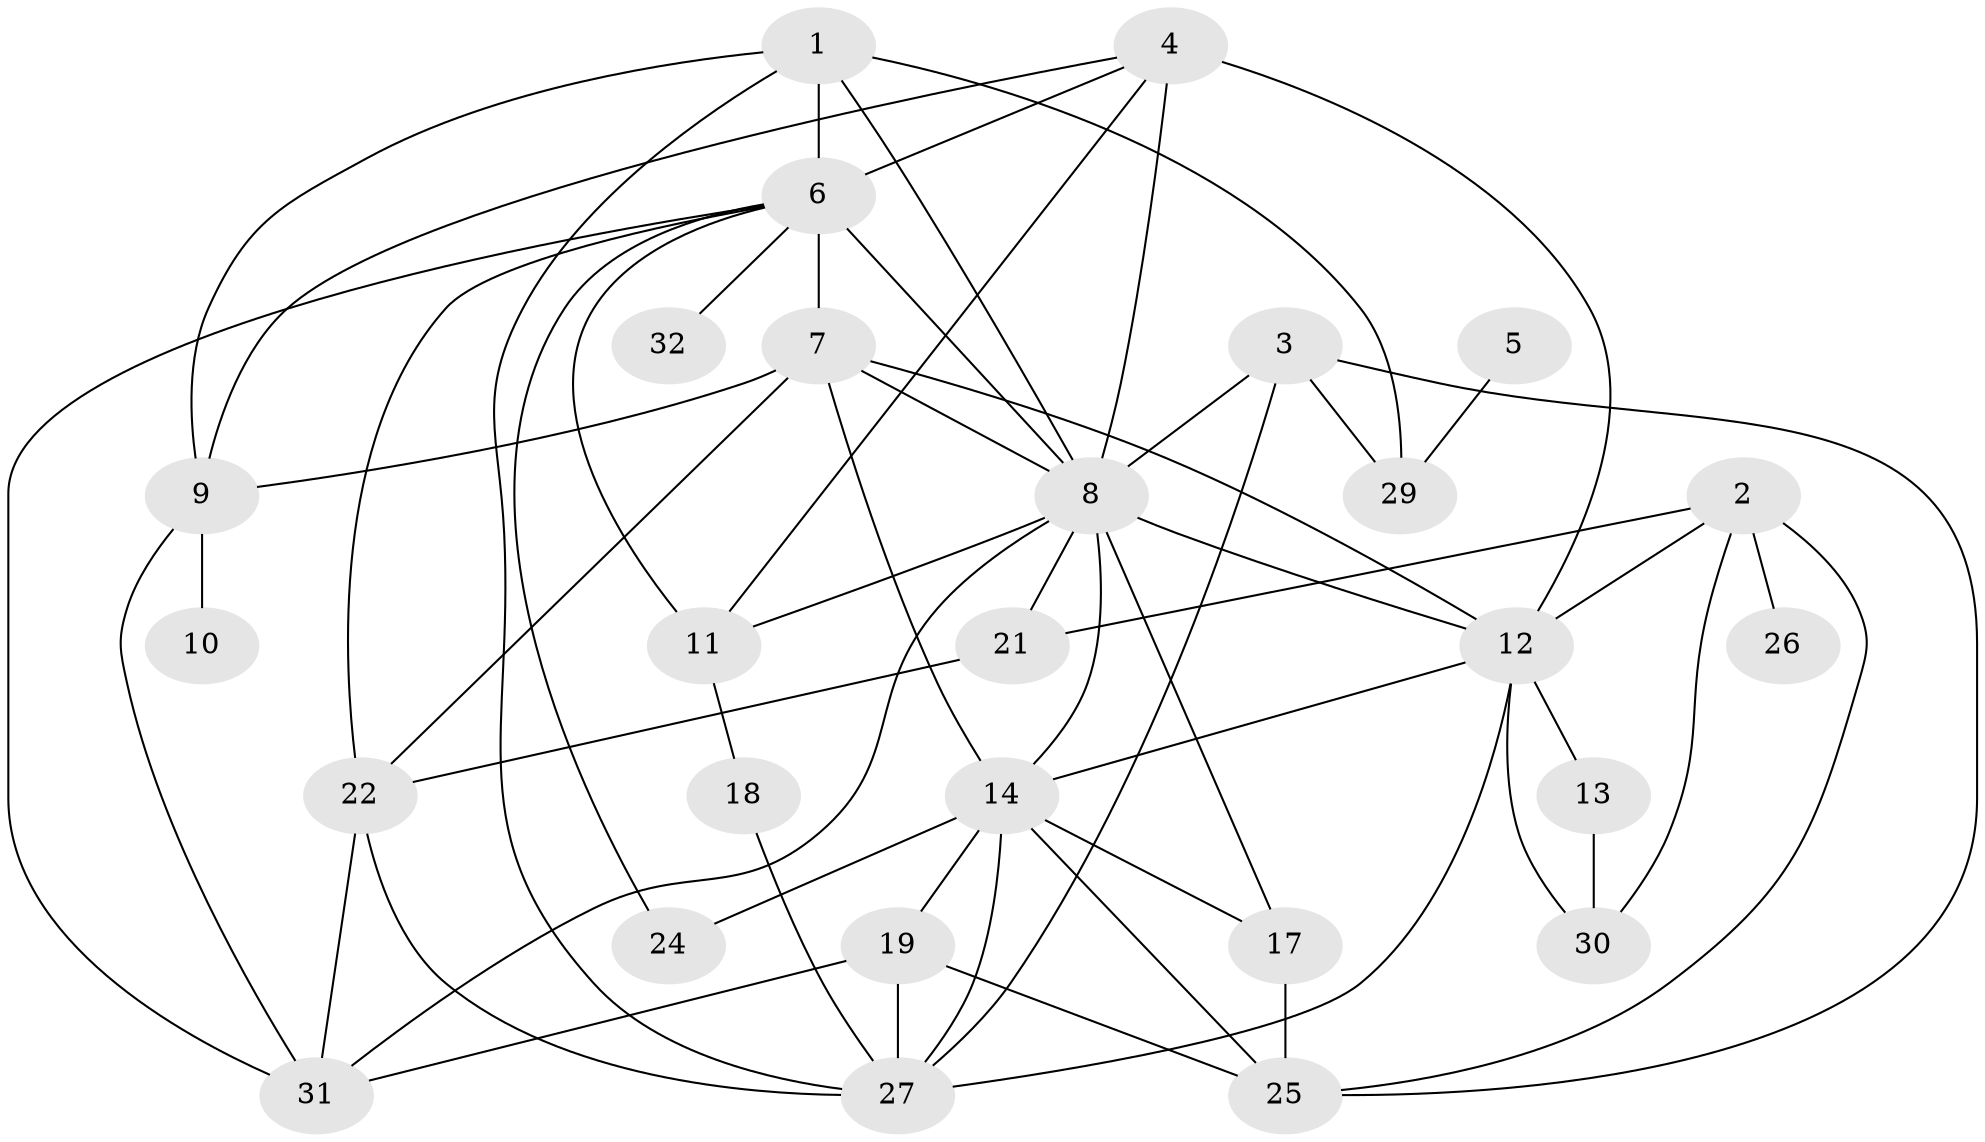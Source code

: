// original degree distribution, {4: 0.16666666666666666, 3: 0.2037037037037037, 2: 0.23148148148148148, 1: 0.17592592592592593, 6: 0.06481481481481481, 5: 0.09259259259259259, 0: 0.05555555555555555, 7: 0.009259259259259259}
// Generated by graph-tools (version 1.1) at 2025/48/03/04/25 22:48:13]
// undirected, 27 vertices, 59 edges
graph export_dot {
  node [color=gray90,style=filled];
  1;
  2;
  3;
  4;
  5;
  6;
  7;
  8;
  9;
  10;
  11;
  12;
  13;
  14;
  17;
  18;
  19;
  21;
  22;
  24;
  25;
  26;
  27;
  29;
  30;
  31;
  32;
  1 -- 6 [weight=1.0];
  1 -- 8 [weight=1.0];
  1 -- 9 [weight=1.0];
  1 -- 27 [weight=1.0];
  1 -- 29 [weight=1.0];
  2 -- 12 [weight=2.0];
  2 -- 21 [weight=1.0];
  2 -- 25 [weight=1.0];
  2 -- 26 [weight=1.0];
  2 -- 30 [weight=1.0];
  3 -- 8 [weight=1.0];
  3 -- 25 [weight=1.0];
  3 -- 27 [weight=1.0];
  3 -- 29 [weight=1.0];
  4 -- 6 [weight=1.0];
  4 -- 8 [weight=1.0];
  4 -- 9 [weight=1.0];
  4 -- 11 [weight=1.0];
  4 -- 12 [weight=3.0];
  5 -- 29 [weight=1.0];
  6 -- 7 [weight=3.0];
  6 -- 8 [weight=3.0];
  6 -- 11 [weight=1.0];
  6 -- 22 [weight=1.0];
  6 -- 24 [weight=1.0];
  6 -- 31 [weight=1.0];
  6 -- 32 [weight=1.0];
  7 -- 8 [weight=2.0];
  7 -- 9 [weight=1.0];
  7 -- 12 [weight=1.0];
  7 -- 14 [weight=1.0];
  7 -- 22 [weight=1.0];
  8 -- 11 [weight=2.0];
  8 -- 12 [weight=2.0];
  8 -- 14 [weight=1.0];
  8 -- 17 [weight=1.0];
  8 -- 21 [weight=1.0];
  8 -- 31 [weight=1.0];
  9 -- 10 [weight=1.0];
  9 -- 31 [weight=1.0];
  11 -- 18 [weight=1.0];
  12 -- 13 [weight=1.0];
  12 -- 14 [weight=1.0];
  12 -- 27 [weight=1.0];
  12 -- 30 [weight=1.0];
  13 -- 30 [weight=1.0];
  14 -- 17 [weight=1.0];
  14 -- 19 [weight=2.0];
  14 -- 24 [weight=2.0];
  14 -- 25 [weight=1.0];
  14 -- 27 [weight=1.0];
  17 -- 25 [weight=1.0];
  18 -- 27 [weight=1.0];
  19 -- 25 [weight=1.0];
  19 -- 27 [weight=1.0];
  19 -- 31 [weight=1.0];
  21 -- 22 [weight=1.0];
  22 -- 27 [weight=1.0];
  22 -- 31 [weight=1.0];
}
